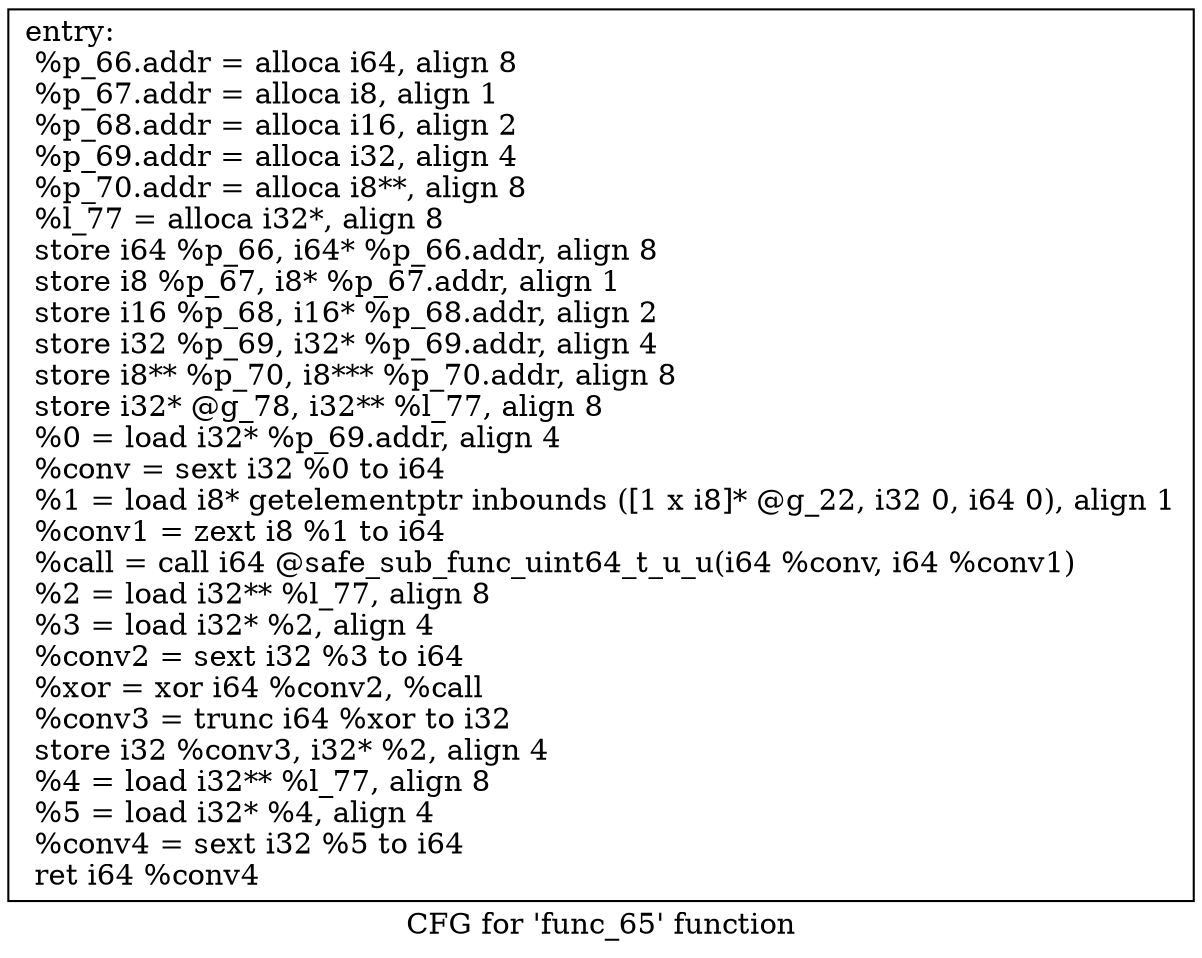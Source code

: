 digraph "CFG for 'func_65' function" {
	label="CFG for 'func_65' function";

	Node0xac89e60 [shape=record,label="{entry:\l  %p_66.addr = alloca i64, align 8\l  %p_67.addr = alloca i8, align 1\l  %p_68.addr = alloca i16, align 2\l  %p_69.addr = alloca i32, align 4\l  %p_70.addr = alloca i8**, align 8\l  %l_77 = alloca i32*, align 8\l  store i64 %p_66, i64* %p_66.addr, align 8\l  store i8 %p_67, i8* %p_67.addr, align 1\l  store i16 %p_68, i16* %p_68.addr, align 2\l  store i32 %p_69, i32* %p_69.addr, align 4\l  store i8** %p_70, i8*** %p_70.addr, align 8\l  store i32* @g_78, i32** %l_77, align 8\l  %0 = load i32* %p_69.addr, align 4\l  %conv = sext i32 %0 to i64\l  %1 = load i8* getelementptr inbounds ([1 x i8]* @g_22, i32 0, i64 0), align 1\l  %conv1 = zext i8 %1 to i64\l  %call = call i64 @safe_sub_func_uint64_t_u_u(i64 %conv, i64 %conv1)\l  %2 = load i32** %l_77, align 8\l  %3 = load i32* %2, align 4\l  %conv2 = sext i32 %3 to i64\l  %xor = xor i64 %conv2, %call\l  %conv3 = trunc i64 %xor to i32\l  store i32 %conv3, i32* %2, align 4\l  %4 = load i32** %l_77, align 8\l  %5 = load i32* %4, align 4\l  %conv4 = sext i32 %5 to i64\l  ret i64 %conv4\l}"];
}
